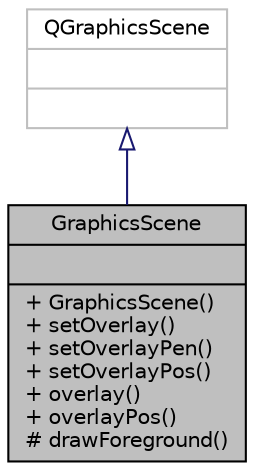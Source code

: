 digraph "GraphicsScene"
{
  edge [fontname="Helvetica",fontsize="10",labelfontname="Helvetica",labelfontsize="10"];
  node [fontname="Helvetica",fontsize="10",shape=record];
  Node1 [label="{GraphicsScene\n||+ GraphicsScene()\l+ setOverlay()\l+ setOverlayPen()\l+ setOverlayPos()\l+ overlay()\l+ overlayPos()\l# drawForeground()\l}",height=0.2,width=0.4,color="black", fillcolor="grey75", style="filled", fontcolor="black"];
  Node2 -> Node1 [dir="back",color="midnightblue",fontsize="10",style="solid",arrowtail="onormal",fontname="Helvetica"];
  Node2 [label="{QGraphicsScene\n||}",height=0.2,width=0.4,color="grey75", fillcolor="white", style="filled"];
}
